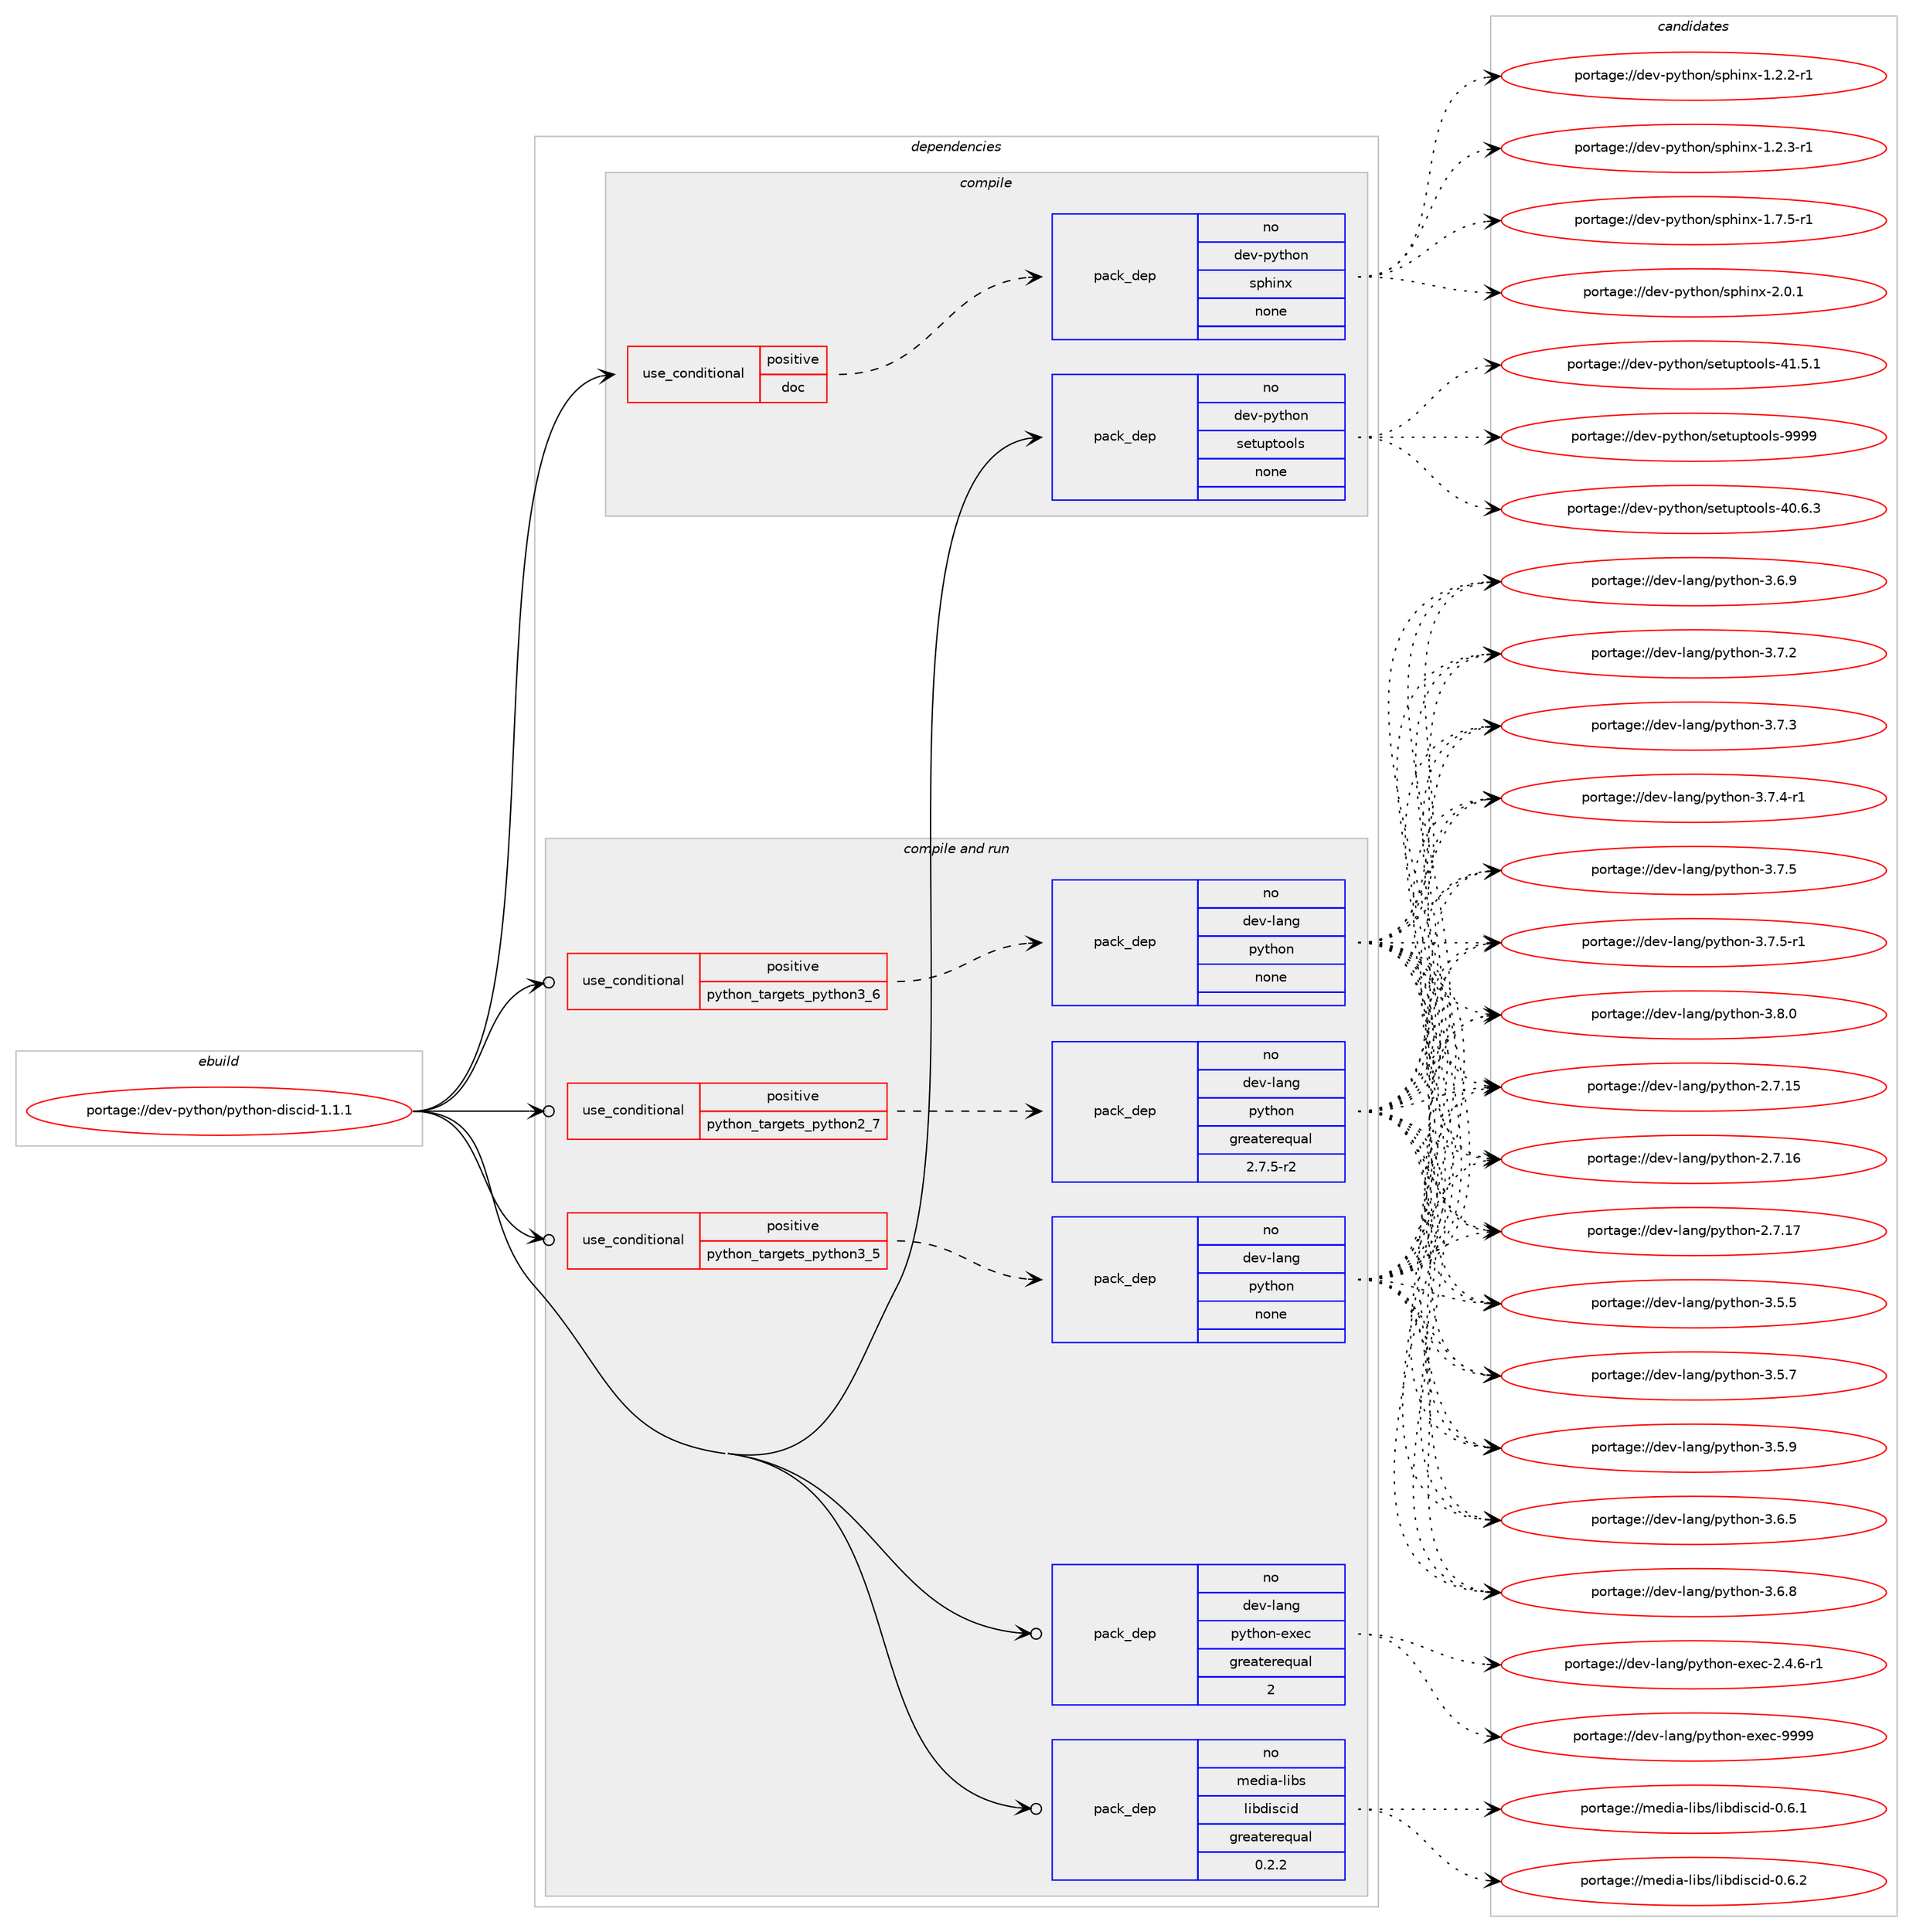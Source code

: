 digraph prolog {

# *************
# Graph options
# *************

newrank=true;
concentrate=true;
compound=true;
graph [rankdir=LR,fontname=Helvetica,fontsize=10,ranksep=1.5];#, ranksep=2.5, nodesep=0.2];
edge  [arrowhead=vee];
node  [fontname=Helvetica,fontsize=10];

# **********
# The ebuild
# **********

subgraph cluster_leftcol {
color=gray;
rank=same;
label=<<i>ebuild</i>>;
id [label="portage://dev-python/python-discid-1.1.1", color=red, width=4, href="../dev-python/python-discid-1.1.1.svg"];
}

# ****************
# The dependencies
# ****************

subgraph cluster_midcol {
color=gray;
label=<<i>dependencies</i>>;
subgraph cluster_compile {
fillcolor="#eeeeee";
style=filled;
label=<<i>compile</i>>;
subgraph cond36762 {
dependency165812 [label=<<TABLE BORDER="0" CELLBORDER="1" CELLSPACING="0" CELLPADDING="4"><TR><TD ROWSPAN="3" CELLPADDING="10">use_conditional</TD></TR><TR><TD>positive</TD></TR><TR><TD>doc</TD></TR></TABLE>>, shape=none, color=red];
subgraph pack125658 {
dependency165813 [label=<<TABLE BORDER="0" CELLBORDER="1" CELLSPACING="0" CELLPADDING="4" WIDTH="220"><TR><TD ROWSPAN="6" CELLPADDING="30">pack_dep</TD></TR><TR><TD WIDTH="110">no</TD></TR><TR><TD>dev-python</TD></TR><TR><TD>sphinx</TD></TR><TR><TD>none</TD></TR><TR><TD></TD></TR></TABLE>>, shape=none, color=blue];
}
dependency165812:e -> dependency165813:w [weight=20,style="dashed",arrowhead="vee"];
}
id:e -> dependency165812:w [weight=20,style="solid",arrowhead="vee"];
subgraph pack125659 {
dependency165814 [label=<<TABLE BORDER="0" CELLBORDER="1" CELLSPACING="0" CELLPADDING="4" WIDTH="220"><TR><TD ROWSPAN="6" CELLPADDING="30">pack_dep</TD></TR><TR><TD WIDTH="110">no</TD></TR><TR><TD>dev-python</TD></TR><TR><TD>setuptools</TD></TR><TR><TD>none</TD></TR><TR><TD></TD></TR></TABLE>>, shape=none, color=blue];
}
id:e -> dependency165814:w [weight=20,style="solid",arrowhead="vee"];
}
subgraph cluster_compileandrun {
fillcolor="#eeeeee";
style=filled;
label=<<i>compile and run</i>>;
subgraph cond36763 {
dependency165815 [label=<<TABLE BORDER="0" CELLBORDER="1" CELLSPACING="0" CELLPADDING="4"><TR><TD ROWSPAN="3" CELLPADDING="10">use_conditional</TD></TR><TR><TD>positive</TD></TR><TR><TD>python_targets_python2_7</TD></TR></TABLE>>, shape=none, color=red];
subgraph pack125660 {
dependency165816 [label=<<TABLE BORDER="0" CELLBORDER="1" CELLSPACING="0" CELLPADDING="4" WIDTH="220"><TR><TD ROWSPAN="6" CELLPADDING="30">pack_dep</TD></TR><TR><TD WIDTH="110">no</TD></TR><TR><TD>dev-lang</TD></TR><TR><TD>python</TD></TR><TR><TD>greaterequal</TD></TR><TR><TD>2.7.5-r2</TD></TR></TABLE>>, shape=none, color=blue];
}
dependency165815:e -> dependency165816:w [weight=20,style="dashed",arrowhead="vee"];
}
id:e -> dependency165815:w [weight=20,style="solid",arrowhead="odotvee"];
subgraph cond36764 {
dependency165817 [label=<<TABLE BORDER="0" CELLBORDER="1" CELLSPACING="0" CELLPADDING="4"><TR><TD ROWSPAN="3" CELLPADDING="10">use_conditional</TD></TR><TR><TD>positive</TD></TR><TR><TD>python_targets_python3_5</TD></TR></TABLE>>, shape=none, color=red];
subgraph pack125661 {
dependency165818 [label=<<TABLE BORDER="0" CELLBORDER="1" CELLSPACING="0" CELLPADDING="4" WIDTH="220"><TR><TD ROWSPAN="6" CELLPADDING="30">pack_dep</TD></TR><TR><TD WIDTH="110">no</TD></TR><TR><TD>dev-lang</TD></TR><TR><TD>python</TD></TR><TR><TD>none</TD></TR><TR><TD></TD></TR></TABLE>>, shape=none, color=blue];
}
dependency165817:e -> dependency165818:w [weight=20,style="dashed",arrowhead="vee"];
}
id:e -> dependency165817:w [weight=20,style="solid",arrowhead="odotvee"];
subgraph cond36765 {
dependency165819 [label=<<TABLE BORDER="0" CELLBORDER="1" CELLSPACING="0" CELLPADDING="4"><TR><TD ROWSPAN="3" CELLPADDING="10">use_conditional</TD></TR><TR><TD>positive</TD></TR><TR><TD>python_targets_python3_6</TD></TR></TABLE>>, shape=none, color=red];
subgraph pack125662 {
dependency165820 [label=<<TABLE BORDER="0" CELLBORDER="1" CELLSPACING="0" CELLPADDING="4" WIDTH="220"><TR><TD ROWSPAN="6" CELLPADDING="30">pack_dep</TD></TR><TR><TD WIDTH="110">no</TD></TR><TR><TD>dev-lang</TD></TR><TR><TD>python</TD></TR><TR><TD>none</TD></TR><TR><TD></TD></TR></TABLE>>, shape=none, color=blue];
}
dependency165819:e -> dependency165820:w [weight=20,style="dashed",arrowhead="vee"];
}
id:e -> dependency165819:w [weight=20,style="solid",arrowhead="odotvee"];
subgraph pack125663 {
dependency165821 [label=<<TABLE BORDER="0" CELLBORDER="1" CELLSPACING="0" CELLPADDING="4" WIDTH="220"><TR><TD ROWSPAN="6" CELLPADDING="30">pack_dep</TD></TR><TR><TD WIDTH="110">no</TD></TR><TR><TD>dev-lang</TD></TR><TR><TD>python-exec</TD></TR><TR><TD>greaterequal</TD></TR><TR><TD>2</TD></TR></TABLE>>, shape=none, color=blue];
}
id:e -> dependency165821:w [weight=20,style="solid",arrowhead="odotvee"];
subgraph pack125664 {
dependency165822 [label=<<TABLE BORDER="0" CELLBORDER="1" CELLSPACING="0" CELLPADDING="4" WIDTH="220"><TR><TD ROWSPAN="6" CELLPADDING="30">pack_dep</TD></TR><TR><TD WIDTH="110">no</TD></TR><TR><TD>media-libs</TD></TR><TR><TD>libdiscid</TD></TR><TR><TD>greaterequal</TD></TR><TR><TD>0.2.2</TD></TR></TABLE>>, shape=none, color=blue];
}
id:e -> dependency165822:w [weight=20,style="solid",arrowhead="odotvee"];
}
subgraph cluster_run {
fillcolor="#eeeeee";
style=filled;
label=<<i>run</i>>;
}
}

# **************
# The candidates
# **************

subgraph cluster_choices {
rank=same;
color=gray;
label=<<i>candidates</i>>;

subgraph choice125658 {
color=black;
nodesep=1;
choiceportage10010111845112121116104111110471151121041051101204549465046504511449 [label="portage://dev-python/sphinx-1.2.2-r1", color=red, width=4,href="../dev-python/sphinx-1.2.2-r1.svg"];
choiceportage10010111845112121116104111110471151121041051101204549465046514511449 [label="portage://dev-python/sphinx-1.2.3-r1", color=red, width=4,href="../dev-python/sphinx-1.2.3-r1.svg"];
choiceportage10010111845112121116104111110471151121041051101204549465546534511449 [label="portage://dev-python/sphinx-1.7.5-r1", color=red, width=4,href="../dev-python/sphinx-1.7.5-r1.svg"];
choiceportage1001011184511212111610411111047115112104105110120455046484649 [label="portage://dev-python/sphinx-2.0.1", color=red, width=4,href="../dev-python/sphinx-2.0.1.svg"];
dependency165813:e -> choiceportage10010111845112121116104111110471151121041051101204549465046504511449:w [style=dotted,weight="100"];
dependency165813:e -> choiceportage10010111845112121116104111110471151121041051101204549465046514511449:w [style=dotted,weight="100"];
dependency165813:e -> choiceportage10010111845112121116104111110471151121041051101204549465546534511449:w [style=dotted,weight="100"];
dependency165813:e -> choiceportage1001011184511212111610411111047115112104105110120455046484649:w [style=dotted,weight="100"];
}
subgraph choice125659 {
color=black;
nodesep=1;
choiceportage100101118451121211161041111104711510111611711211611111110811545524846544651 [label="portage://dev-python/setuptools-40.6.3", color=red, width=4,href="../dev-python/setuptools-40.6.3.svg"];
choiceportage100101118451121211161041111104711510111611711211611111110811545524946534649 [label="portage://dev-python/setuptools-41.5.1", color=red, width=4,href="../dev-python/setuptools-41.5.1.svg"];
choiceportage10010111845112121116104111110471151011161171121161111111081154557575757 [label="portage://dev-python/setuptools-9999", color=red, width=4,href="../dev-python/setuptools-9999.svg"];
dependency165814:e -> choiceportage100101118451121211161041111104711510111611711211611111110811545524846544651:w [style=dotted,weight="100"];
dependency165814:e -> choiceportage100101118451121211161041111104711510111611711211611111110811545524946534649:w [style=dotted,weight="100"];
dependency165814:e -> choiceportage10010111845112121116104111110471151011161171121161111111081154557575757:w [style=dotted,weight="100"];
}
subgraph choice125660 {
color=black;
nodesep=1;
choiceportage10010111845108971101034711212111610411111045504655464953 [label="portage://dev-lang/python-2.7.15", color=red, width=4,href="../dev-lang/python-2.7.15.svg"];
choiceportage10010111845108971101034711212111610411111045504655464954 [label="portage://dev-lang/python-2.7.16", color=red, width=4,href="../dev-lang/python-2.7.16.svg"];
choiceportage10010111845108971101034711212111610411111045504655464955 [label="portage://dev-lang/python-2.7.17", color=red, width=4,href="../dev-lang/python-2.7.17.svg"];
choiceportage100101118451089711010347112121116104111110455146534653 [label="portage://dev-lang/python-3.5.5", color=red, width=4,href="../dev-lang/python-3.5.5.svg"];
choiceportage100101118451089711010347112121116104111110455146534655 [label="portage://dev-lang/python-3.5.7", color=red, width=4,href="../dev-lang/python-3.5.7.svg"];
choiceportage100101118451089711010347112121116104111110455146534657 [label="portage://dev-lang/python-3.5.9", color=red, width=4,href="../dev-lang/python-3.5.9.svg"];
choiceportage100101118451089711010347112121116104111110455146544653 [label="portage://dev-lang/python-3.6.5", color=red, width=4,href="../dev-lang/python-3.6.5.svg"];
choiceportage100101118451089711010347112121116104111110455146544656 [label="portage://dev-lang/python-3.6.8", color=red, width=4,href="../dev-lang/python-3.6.8.svg"];
choiceportage100101118451089711010347112121116104111110455146544657 [label="portage://dev-lang/python-3.6.9", color=red, width=4,href="../dev-lang/python-3.6.9.svg"];
choiceportage100101118451089711010347112121116104111110455146554650 [label="portage://dev-lang/python-3.7.2", color=red, width=4,href="../dev-lang/python-3.7.2.svg"];
choiceportage100101118451089711010347112121116104111110455146554651 [label="portage://dev-lang/python-3.7.3", color=red, width=4,href="../dev-lang/python-3.7.3.svg"];
choiceportage1001011184510897110103471121211161041111104551465546524511449 [label="portage://dev-lang/python-3.7.4-r1", color=red, width=4,href="../dev-lang/python-3.7.4-r1.svg"];
choiceportage100101118451089711010347112121116104111110455146554653 [label="portage://dev-lang/python-3.7.5", color=red, width=4,href="../dev-lang/python-3.7.5.svg"];
choiceportage1001011184510897110103471121211161041111104551465546534511449 [label="portage://dev-lang/python-3.7.5-r1", color=red, width=4,href="../dev-lang/python-3.7.5-r1.svg"];
choiceportage100101118451089711010347112121116104111110455146564648 [label="portage://dev-lang/python-3.8.0", color=red, width=4,href="../dev-lang/python-3.8.0.svg"];
dependency165816:e -> choiceportage10010111845108971101034711212111610411111045504655464953:w [style=dotted,weight="100"];
dependency165816:e -> choiceportage10010111845108971101034711212111610411111045504655464954:w [style=dotted,weight="100"];
dependency165816:e -> choiceportage10010111845108971101034711212111610411111045504655464955:w [style=dotted,weight="100"];
dependency165816:e -> choiceportage100101118451089711010347112121116104111110455146534653:w [style=dotted,weight="100"];
dependency165816:e -> choiceportage100101118451089711010347112121116104111110455146534655:w [style=dotted,weight="100"];
dependency165816:e -> choiceportage100101118451089711010347112121116104111110455146534657:w [style=dotted,weight="100"];
dependency165816:e -> choiceportage100101118451089711010347112121116104111110455146544653:w [style=dotted,weight="100"];
dependency165816:e -> choiceportage100101118451089711010347112121116104111110455146544656:w [style=dotted,weight="100"];
dependency165816:e -> choiceportage100101118451089711010347112121116104111110455146544657:w [style=dotted,weight="100"];
dependency165816:e -> choiceportage100101118451089711010347112121116104111110455146554650:w [style=dotted,weight="100"];
dependency165816:e -> choiceportage100101118451089711010347112121116104111110455146554651:w [style=dotted,weight="100"];
dependency165816:e -> choiceportage1001011184510897110103471121211161041111104551465546524511449:w [style=dotted,weight="100"];
dependency165816:e -> choiceportage100101118451089711010347112121116104111110455146554653:w [style=dotted,weight="100"];
dependency165816:e -> choiceportage1001011184510897110103471121211161041111104551465546534511449:w [style=dotted,weight="100"];
dependency165816:e -> choiceportage100101118451089711010347112121116104111110455146564648:w [style=dotted,weight="100"];
}
subgraph choice125661 {
color=black;
nodesep=1;
choiceportage10010111845108971101034711212111610411111045504655464953 [label="portage://dev-lang/python-2.7.15", color=red, width=4,href="../dev-lang/python-2.7.15.svg"];
choiceportage10010111845108971101034711212111610411111045504655464954 [label="portage://dev-lang/python-2.7.16", color=red, width=4,href="../dev-lang/python-2.7.16.svg"];
choiceportage10010111845108971101034711212111610411111045504655464955 [label="portage://dev-lang/python-2.7.17", color=red, width=4,href="../dev-lang/python-2.7.17.svg"];
choiceportage100101118451089711010347112121116104111110455146534653 [label="portage://dev-lang/python-3.5.5", color=red, width=4,href="../dev-lang/python-3.5.5.svg"];
choiceportage100101118451089711010347112121116104111110455146534655 [label="portage://dev-lang/python-3.5.7", color=red, width=4,href="../dev-lang/python-3.5.7.svg"];
choiceportage100101118451089711010347112121116104111110455146534657 [label="portage://dev-lang/python-3.5.9", color=red, width=4,href="../dev-lang/python-3.5.9.svg"];
choiceportage100101118451089711010347112121116104111110455146544653 [label="portage://dev-lang/python-3.6.5", color=red, width=4,href="../dev-lang/python-3.6.5.svg"];
choiceportage100101118451089711010347112121116104111110455146544656 [label="portage://dev-lang/python-3.6.8", color=red, width=4,href="../dev-lang/python-3.6.8.svg"];
choiceportage100101118451089711010347112121116104111110455146544657 [label="portage://dev-lang/python-3.6.9", color=red, width=4,href="../dev-lang/python-3.6.9.svg"];
choiceportage100101118451089711010347112121116104111110455146554650 [label="portage://dev-lang/python-3.7.2", color=red, width=4,href="../dev-lang/python-3.7.2.svg"];
choiceportage100101118451089711010347112121116104111110455146554651 [label="portage://dev-lang/python-3.7.3", color=red, width=4,href="../dev-lang/python-3.7.3.svg"];
choiceportage1001011184510897110103471121211161041111104551465546524511449 [label="portage://dev-lang/python-3.7.4-r1", color=red, width=4,href="../dev-lang/python-3.7.4-r1.svg"];
choiceportage100101118451089711010347112121116104111110455146554653 [label="portage://dev-lang/python-3.7.5", color=red, width=4,href="../dev-lang/python-3.7.5.svg"];
choiceportage1001011184510897110103471121211161041111104551465546534511449 [label="portage://dev-lang/python-3.7.5-r1", color=red, width=4,href="../dev-lang/python-3.7.5-r1.svg"];
choiceportage100101118451089711010347112121116104111110455146564648 [label="portage://dev-lang/python-3.8.0", color=red, width=4,href="../dev-lang/python-3.8.0.svg"];
dependency165818:e -> choiceportage10010111845108971101034711212111610411111045504655464953:w [style=dotted,weight="100"];
dependency165818:e -> choiceportage10010111845108971101034711212111610411111045504655464954:w [style=dotted,weight="100"];
dependency165818:e -> choiceportage10010111845108971101034711212111610411111045504655464955:w [style=dotted,weight="100"];
dependency165818:e -> choiceportage100101118451089711010347112121116104111110455146534653:w [style=dotted,weight="100"];
dependency165818:e -> choiceportage100101118451089711010347112121116104111110455146534655:w [style=dotted,weight="100"];
dependency165818:e -> choiceportage100101118451089711010347112121116104111110455146534657:w [style=dotted,weight="100"];
dependency165818:e -> choiceportage100101118451089711010347112121116104111110455146544653:w [style=dotted,weight="100"];
dependency165818:e -> choiceportage100101118451089711010347112121116104111110455146544656:w [style=dotted,weight="100"];
dependency165818:e -> choiceportage100101118451089711010347112121116104111110455146544657:w [style=dotted,weight="100"];
dependency165818:e -> choiceportage100101118451089711010347112121116104111110455146554650:w [style=dotted,weight="100"];
dependency165818:e -> choiceportage100101118451089711010347112121116104111110455146554651:w [style=dotted,weight="100"];
dependency165818:e -> choiceportage1001011184510897110103471121211161041111104551465546524511449:w [style=dotted,weight="100"];
dependency165818:e -> choiceportage100101118451089711010347112121116104111110455146554653:w [style=dotted,weight="100"];
dependency165818:e -> choiceportage1001011184510897110103471121211161041111104551465546534511449:w [style=dotted,weight="100"];
dependency165818:e -> choiceportage100101118451089711010347112121116104111110455146564648:w [style=dotted,weight="100"];
}
subgraph choice125662 {
color=black;
nodesep=1;
choiceportage10010111845108971101034711212111610411111045504655464953 [label="portage://dev-lang/python-2.7.15", color=red, width=4,href="../dev-lang/python-2.7.15.svg"];
choiceportage10010111845108971101034711212111610411111045504655464954 [label="portage://dev-lang/python-2.7.16", color=red, width=4,href="../dev-lang/python-2.7.16.svg"];
choiceportage10010111845108971101034711212111610411111045504655464955 [label="portage://dev-lang/python-2.7.17", color=red, width=4,href="../dev-lang/python-2.7.17.svg"];
choiceportage100101118451089711010347112121116104111110455146534653 [label="portage://dev-lang/python-3.5.5", color=red, width=4,href="../dev-lang/python-3.5.5.svg"];
choiceportage100101118451089711010347112121116104111110455146534655 [label="portage://dev-lang/python-3.5.7", color=red, width=4,href="../dev-lang/python-3.5.7.svg"];
choiceportage100101118451089711010347112121116104111110455146534657 [label="portage://dev-lang/python-3.5.9", color=red, width=4,href="../dev-lang/python-3.5.9.svg"];
choiceportage100101118451089711010347112121116104111110455146544653 [label="portage://dev-lang/python-3.6.5", color=red, width=4,href="../dev-lang/python-3.6.5.svg"];
choiceportage100101118451089711010347112121116104111110455146544656 [label="portage://dev-lang/python-3.6.8", color=red, width=4,href="../dev-lang/python-3.6.8.svg"];
choiceportage100101118451089711010347112121116104111110455146544657 [label="portage://dev-lang/python-3.6.9", color=red, width=4,href="../dev-lang/python-3.6.9.svg"];
choiceportage100101118451089711010347112121116104111110455146554650 [label="portage://dev-lang/python-3.7.2", color=red, width=4,href="../dev-lang/python-3.7.2.svg"];
choiceportage100101118451089711010347112121116104111110455146554651 [label="portage://dev-lang/python-3.7.3", color=red, width=4,href="../dev-lang/python-3.7.3.svg"];
choiceportage1001011184510897110103471121211161041111104551465546524511449 [label="portage://dev-lang/python-3.7.4-r1", color=red, width=4,href="../dev-lang/python-3.7.4-r1.svg"];
choiceportage100101118451089711010347112121116104111110455146554653 [label="portage://dev-lang/python-3.7.5", color=red, width=4,href="../dev-lang/python-3.7.5.svg"];
choiceportage1001011184510897110103471121211161041111104551465546534511449 [label="portage://dev-lang/python-3.7.5-r1", color=red, width=4,href="../dev-lang/python-3.7.5-r1.svg"];
choiceportage100101118451089711010347112121116104111110455146564648 [label="portage://dev-lang/python-3.8.0", color=red, width=4,href="../dev-lang/python-3.8.0.svg"];
dependency165820:e -> choiceportage10010111845108971101034711212111610411111045504655464953:w [style=dotted,weight="100"];
dependency165820:e -> choiceportage10010111845108971101034711212111610411111045504655464954:w [style=dotted,weight="100"];
dependency165820:e -> choiceportage10010111845108971101034711212111610411111045504655464955:w [style=dotted,weight="100"];
dependency165820:e -> choiceportage100101118451089711010347112121116104111110455146534653:w [style=dotted,weight="100"];
dependency165820:e -> choiceportage100101118451089711010347112121116104111110455146534655:w [style=dotted,weight="100"];
dependency165820:e -> choiceportage100101118451089711010347112121116104111110455146534657:w [style=dotted,weight="100"];
dependency165820:e -> choiceportage100101118451089711010347112121116104111110455146544653:w [style=dotted,weight="100"];
dependency165820:e -> choiceportage100101118451089711010347112121116104111110455146544656:w [style=dotted,weight="100"];
dependency165820:e -> choiceportage100101118451089711010347112121116104111110455146544657:w [style=dotted,weight="100"];
dependency165820:e -> choiceportage100101118451089711010347112121116104111110455146554650:w [style=dotted,weight="100"];
dependency165820:e -> choiceportage100101118451089711010347112121116104111110455146554651:w [style=dotted,weight="100"];
dependency165820:e -> choiceportage1001011184510897110103471121211161041111104551465546524511449:w [style=dotted,weight="100"];
dependency165820:e -> choiceportage100101118451089711010347112121116104111110455146554653:w [style=dotted,weight="100"];
dependency165820:e -> choiceportage1001011184510897110103471121211161041111104551465546534511449:w [style=dotted,weight="100"];
dependency165820:e -> choiceportage100101118451089711010347112121116104111110455146564648:w [style=dotted,weight="100"];
}
subgraph choice125663 {
color=black;
nodesep=1;
choiceportage10010111845108971101034711212111610411111045101120101994550465246544511449 [label="portage://dev-lang/python-exec-2.4.6-r1", color=red, width=4,href="../dev-lang/python-exec-2.4.6-r1.svg"];
choiceportage10010111845108971101034711212111610411111045101120101994557575757 [label="portage://dev-lang/python-exec-9999", color=red, width=4,href="../dev-lang/python-exec-9999.svg"];
dependency165821:e -> choiceportage10010111845108971101034711212111610411111045101120101994550465246544511449:w [style=dotted,weight="100"];
dependency165821:e -> choiceportage10010111845108971101034711212111610411111045101120101994557575757:w [style=dotted,weight="100"];
}
subgraph choice125664 {
color=black;
nodesep=1;
choiceportage109101100105974510810598115471081059810010511599105100454846544649 [label="portage://media-libs/libdiscid-0.6.1", color=red, width=4,href="../media-libs/libdiscid-0.6.1.svg"];
choiceportage109101100105974510810598115471081059810010511599105100454846544650 [label="portage://media-libs/libdiscid-0.6.2", color=red, width=4,href="../media-libs/libdiscid-0.6.2.svg"];
dependency165822:e -> choiceportage109101100105974510810598115471081059810010511599105100454846544649:w [style=dotted,weight="100"];
dependency165822:e -> choiceportage109101100105974510810598115471081059810010511599105100454846544650:w [style=dotted,weight="100"];
}
}

}
